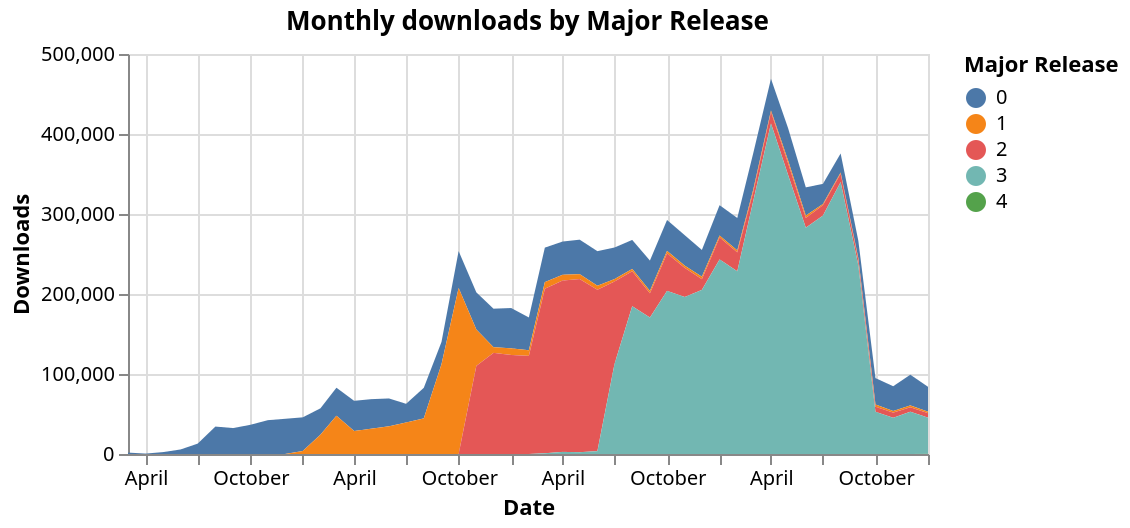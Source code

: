 {"config": {"view": {"continuousWidth": 400, "continuousHeight": 300}}, "data": {"name": "data-60180a084184d388acb3ba4143895793"}, "mark": "area", "encoding": {"color": {"field": "major_release", "title": "Major Release", "type": "nominal"}, "tooltip": [{"field": "month", "format": "%Y-%m", "title": "Date", "type": "temporal"}, {"field": "num_downloads", "format": ",.0f", "title": "Num Downloads", "type": "quantitative"}, {"field": "major_release", "title": "Major release", "type": "nominal"}], "x": {"field": "month", "title": "Date", "type": "temporal"}, "y": {"field": "num_downloads", "title": "Downloads", "type": "quantitative"}}, "height": 200, "title": "Monthly downloads by Major Release", "$schema": "https://vega.github.io/schema/vega-lite/v4.17.0.json", "datasets": {"data-60180a084184d388acb3ba4143895793": [{"month": "2024-01-01T00:00:00", "major_release": "0", "num_downloads": 31107.0}, {"month": "2024-01-01T00:00:00", "major_release": "1", "num_downloads": 1808.0}, {"month": "2024-01-01T00:00:00", "major_release": "2", "num_downloads": 5681.0}, {"month": "2024-01-01T00:00:00", "major_release": "3", "num_downloads": 45223.0}, {"month": "2024-01-01T00:00:00", "major_release": "4", "num_downloads": 171.0}, {"month": "2023-12-01T00:00:00", "major_release": "0", "num_downloads": 38390.0}, {"month": "2023-12-01T00:00:00", "major_release": "1", "num_downloads": 2318.0}, {"month": "2023-12-01T00:00:00", "major_release": "2", "num_downloads": 5563.0}, {"month": "2023-12-01T00:00:00", "major_release": "3", "num_downloads": 52850.0}, {"month": "2023-11-01T00:00:00", "major_release": "0", "num_downloads": 30951.0}, {"month": "2023-11-01T00:00:00", "major_release": "1", "num_downloads": 1998.0}, {"month": "2023-11-01T00:00:00", "major_release": "2", "num_downloads": 6506.0}, {"month": "2023-11-01T00:00:00", "major_release": "3", "num_downloads": 45249.0}, {"month": "2023-10-01T00:00:00", "major_release": "0", "num_downloads": 32963.0}, {"month": "2023-10-01T00:00:00", "major_release": "1", "num_downloads": 2894.0}, {"month": "2023-10-01T00:00:00", "major_release": "2", "num_downloads": 6259.0}, {"month": "2023-10-01T00:00:00", "major_release": "3", "num_downloads": 52752.0}, {"month": "2023-09-01T00:00:00", "major_release": "0", "num_downloads": 21866.0}, {"month": "2023-09-01T00:00:00", "major_release": "2", "num_downloads": 6825.0}, {"month": "2023-09-01T00:00:00", "major_release": "3", "num_downloads": 235850.0}, {"month": "2023-09-01T00:00:00", "major_release": "1", "num_downloads": 1973.0}, {"month": "2023-08-01T00:00:00", "major_release": "0", "num_downloads": 23848.0}, {"month": "2023-08-01T00:00:00", "major_release": "1", "num_downloads": 1352.0}, {"month": "2023-08-01T00:00:00", "major_release": "2", "num_downloads": 10562.0}, {"month": "2023-08-01T00:00:00", "major_release": "3", "num_downloads": 339919.0}, {"month": "2023-07-01T00:00:00", "major_release": "0", "num_downloads": 25211.0}, {"month": "2023-07-01T00:00:00", "major_release": "1", "num_downloads": 1437.0}, {"month": "2023-07-01T00:00:00", "major_release": "2", "num_downloads": 13017.0}, {"month": "2023-07-01T00:00:00", "major_release": "3", "num_downloads": 298044.0}, {"month": "2023-06-01T00:00:00", "major_release": "0", "num_downloads": 35243.0}, {"month": "2023-06-01T00:00:00", "major_release": "1", "num_downloads": 3021.0}, {"month": "2023-06-01T00:00:00", "major_release": "2", "num_downloads": 12129.0}, {"month": "2023-06-01T00:00:00", "major_release": "3", "num_downloads": 282912.0}, {"month": "2023-05-01T00:00:00", "major_release": "0", "num_downloads": 40467.0}, {"month": "2023-05-01T00:00:00", "major_release": "1", "num_downloads": 3348.0}, {"month": "2023-05-01T00:00:00", "major_release": "2", "num_downloads": 14760.0}, {"month": "2023-05-01T00:00:00", "major_release": "3", "num_downloads": 348684.0}, {"month": "2023-04-01T00:00:00", "major_release": "0", "num_downloads": 39670.0}, {"month": "2023-04-01T00:00:00", "major_release": "2", "num_downloads": 14353.0}, {"month": "2023-04-01T00:00:00", "major_release": "3", "num_downloads": 413184.0}, {"month": "2023-04-01T00:00:00", "major_release": "1", "num_downloads": 1832.0}, {"month": "2023-03-01T00:00:00", "major_release": "0", "num_downloads": 45512.0}, {"month": "2023-03-01T00:00:00", "major_release": "1", "num_downloads": 3043.0}, {"month": "2023-03-01T00:00:00", "major_release": "2", "num_downloads": 11346.0}, {"month": "2023-03-01T00:00:00", "major_release": "3", "num_downloads": 316265.0}, {"month": "2023-02-01T00:00:00", "major_release": "0", "num_downloads": 40546.0}, {"month": "2023-02-01T00:00:00", "major_release": "1", "num_downloads": 2456.0}, {"month": "2023-02-01T00:00:00", "major_release": "2", "num_downloads": 23636.0}, {"month": "2023-02-01T00:00:00", "major_release": "3", "num_downloads": 228409.0}, {"month": "2023-01-01T00:00:00", "major_release": "0", "num_downloads": 37934.0}, {"month": "2023-01-01T00:00:00", "major_release": "1", "num_downloads": 2354.0}, {"month": "2023-01-01T00:00:00", "major_release": "2", "num_downloads": 27524.0}, {"month": "2023-01-01T00:00:00", "major_release": "3", "num_downloads": 243201.0}, {"month": "2022-12-01T00:00:00", "major_release": "0", "num_downloads": 33425.0}, {"month": "2022-12-01T00:00:00", "major_release": "1", "num_downloads": 3110.0}, {"month": "2022-12-01T00:00:00", "major_release": "2", "num_downloads": 13371.0}, {"month": "2022-12-01T00:00:00", "major_release": "3", "num_downloads": 205161.0}, {"month": "2022-11-01T00:00:00", "major_release": "0", "num_downloads": 38086.0}, {"month": "2022-11-01T00:00:00", "major_release": "1", "num_downloads": 2784.0}, {"month": "2022-11-01T00:00:00", "major_release": "2", "num_downloads": 36358.0}, {"month": "2022-11-01T00:00:00", "major_release": "3", "num_downloads": 196258.0}, {"month": "2022-10-01T00:00:00", "major_release": "0", "num_downloads": 38622.0}, {"month": "2022-10-01T00:00:00", "major_release": "1", "num_downloads": 3149.0}, {"month": "2022-10-01T00:00:00", "major_release": "2", "num_downloads": 46867.0}, {"month": "2022-10-01T00:00:00", "major_release": "3", "num_downloads": 203867.0}, {"month": "2022-09-01T00:00:00", "major_release": "0", "num_downloads": 37898.0}, {"month": "2022-09-01T00:00:00", "major_release": "1", "num_downloads": 3003.0}, {"month": "2022-09-01T00:00:00", "major_release": "2", "num_downloads": 30328.0}, {"month": "2022-09-01T00:00:00", "major_release": "3", "num_downloads": 170576.0}, {"month": "2022-08-01T00:00:00", "major_release": "0", "num_downloads": 36234.0}, {"month": "2022-08-01T00:00:00", "major_release": "1", "num_downloads": 2915.0}, {"month": "2022-08-01T00:00:00", "major_release": "2", "num_downloads": 43731.0}, {"month": "2022-08-01T00:00:00", "major_release": "3", "num_downloads": 184717.0}, {"month": "2022-07-01T00:00:00", "major_release": "0", "num_downloads": 39489.0}, {"month": "2022-07-01T00:00:00", "major_release": "1", "num_downloads": 3019.0}, {"month": "2022-07-01T00:00:00", "major_release": "2", "num_downloads": 103193.0}, {"month": "2022-07-01T00:00:00", "major_release": "3", "num_downloads": 112448.0}, {"month": "2022-06-01T00:00:00", "major_release": "0", "num_downloads": 43227.0}, {"month": "2022-06-01T00:00:00", "major_release": "1", "num_downloads": 4996.0}, {"month": "2022-06-01T00:00:00", "major_release": "2", "num_downloads": 201770.0}, {"month": "2022-06-01T00:00:00", "major_release": "3", "num_downloads": 3559.0}, {"month": "2022-05-01T00:00:00", "major_release": "0", "num_downloads": 43098.0}, {"month": "2022-05-01T00:00:00", "major_release": "1", "num_downloads": 6145.0}, {"month": "2022-05-01T00:00:00", "major_release": "2", "num_downloads": 216397.0}, {"month": "2022-05-01T00:00:00", "major_release": "3", "num_downloads": 2272.0}, {"month": "2022-04-01T00:00:00", "major_release": "0", "num_downloads": 41542.0}, {"month": "2022-04-01T00:00:00", "major_release": "1", "num_downloads": 7194.0}, {"month": "2022-04-01T00:00:00", "major_release": "2", "num_downloads": 214207.0}, {"month": "2022-04-01T00:00:00", "major_release": "3", "num_downloads": 2633.0}, {"month": "2022-03-01T00:00:00", "major_release": "0", "num_downloads": 43098.0}, {"month": "2022-03-01T00:00:00", "major_release": "1", "num_downloads": 8268.0}, {"month": "2022-03-01T00:00:00", "major_release": "2", "num_downloads": 205676.0}, {"month": "2022-03-01T00:00:00", "major_release": "3", "num_downloads": 931.0}, {"month": "2022-02-01T00:00:00", "major_release": "0", "num_downloads": 41028.0}, {"month": "2022-02-01T00:00:00", "major_release": "1", "num_downloads": 6961.0}, {"month": "2022-02-01T00:00:00", "major_release": "2", "num_downloads": 122689.0}, {"month": "2022-01-01T00:00:00", "major_release": "0", "num_downloads": 50397.0}, {"month": "2022-01-01T00:00:00", "major_release": "1", "num_downloads": 8309.0}, {"month": "2022-01-01T00:00:00", "major_release": "2", "num_downloads": 123767.0}, {"month": "2021-12-01T00:00:00", "major_release": "0", "num_downloads": 48110.0}, {"month": "2021-12-01T00:00:00", "major_release": "1", "num_downloads": 7133.0}, {"month": "2021-12-01T00:00:00", "major_release": "2", "num_downloads": 126401.0}, {"month": "2021-11-01T00:00:00", "major_release": "0", "num_downloads": 46457.0}, {"month": "2021-11-01T00:00:00", "major_release": "1", "num_downloads": 45486.0}, {"month": "2021-11-01T00:00:00", "major_release": "2", "num_downloads": 110128.0}, {"month": "2021-10-01T00:00:00", "major_release": "1", "num_downloads": 207556.0}, {"month": "2021-10-01T00:00:00", "major_release": "0", "num_downloads": 46091.0}, {"month": "2021-09-01T00:00:00", "major_release": "0", "num_downloads": 27861.0}, {"month": "2021-09-01T00:00:00", "major_release": "1", "num_downloads": 112215.0}, {"month": "2021-08-01T00:00:00", "major_release": "0", "num_downloads": 38237.0}, {"month": "2021-08-01T00:00:00", "major_release": "1", "num_downloads": 44516.0}, {"month": "2021-07-01T00:00:00", "major_release": "0", "num_downloads": 23346.0}, {"month": "2021-07-01T00:00:00", "major_release": "1", "num_downloads": 39386.0}, {"month": "2021-06-01T00:00:00", "major_release": "0", "num_downloads": 34807.0}, {"month": "2021-06-01T00:00:00", "major_release": "1", "num_downloads": 34642.0}, {"month": "2021-05-01T00:00:00", "major_release": "0", "num_downloads": 36923.0}, {"month": "2021-05-01T00:00:00", "major_release": "1", "num_downloads": 31632.0}, {"month": "2021-04-01T00:00:00", "major_release": "0", "num_downloads": 37719.0}, {"month": "2021-04-01T00:00:00", "major_release": "1", "num_downloads": 28759.0}, {"month": "2021-03-01T00:00:00", "major_release": "0", "num_downloads": 35029.0}, {"month": "2021-03-01T00:00:00", "major_release": "1", "num_downloads": 47808.0}, {"month": "2021-02-01T00:00:00", "major_release": "0", "num_downloads": 32970.0}, {"month": "2021-02-01T00:00:00", "major_release": "1", "num_downloads": 24140.0}, {"month": "2021-01-01T00:00:00", "major_release": "0", "num_downloads": 42054.0}, {"month": "2021-01-01T00:00:00", "major_release": "1", "num_downloads": 3775.0}, {"month": "2020-12-01T00:00:00", "major_release": "0", "num_downloads": 44004.0}, {"month": "2020-11-01T00:00:00", "major_release": "0", "num_downloads": 42302.0}, {"month": "2020-10-01T00:00:00", "major_release": "0", "num_downloads": 36470.0}, {"month": "2020-09-01T00:00:00", "major_release": "0", "num_downloads": 32410.0}, {"month": "2020-08-01T00:00:00", "major_release": "0", "num_downloads": 34286.0}, {"month": "2020-07-01T00:00:00", "major_release": "0", "num_downloads": 12977.0}, {"month": "2020-06-01T00:00:00", "major_release": "0", "num_downloads": 5683.0}, {"month": "2020-05-01T00:00:00", "major_release": "0", "num_downloads": 2360.0}, {"month": "2020-04-01T00:00:00", "major_release": "0", "num_downloads": 533.0}, {"month": "2020-03-01T00:00:00", "major_release": "0", "num_downloads": 1763.0}]}}